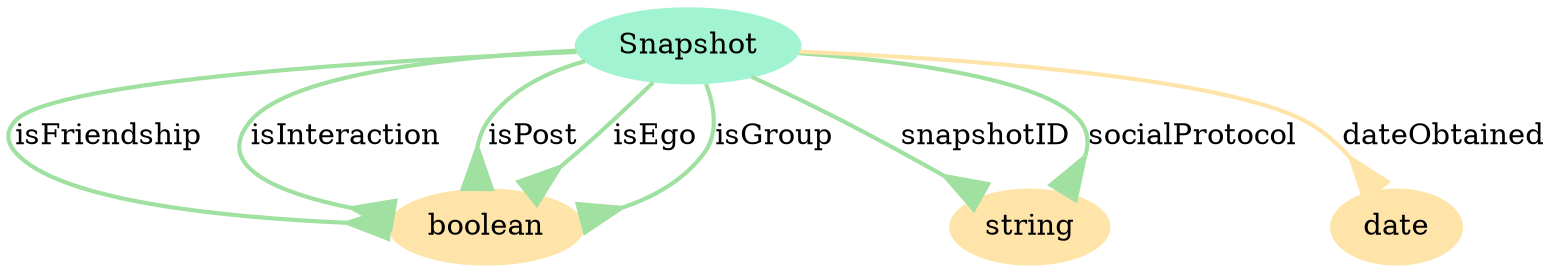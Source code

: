 digraph  {
	node [label="\N"];
	Snapshot	 [color="#A2F3D1",
		style=filled];
	1	 [color="#FFE4AA",
		label=boolean,
		style=filled];
	Snapshot -> 1 [key="Snapshot-1-1",
	arrowhead=inv,
	arrowsize=2.0,
	color="#A0E0A0",
	label=isFriendship,
	penwidth=2];
Snapshot -> 1 [key="Snapshot-1-4",
arrowhead=inv,
arrowsize=2.0,
color="#A0E0A0",
label=isInteraction,
penwidth=2];
Snapshot -> 1 [key="Snapshot-1-5",
arrowhead=inv,
arrowsize=2.0,
color="#A0E0A0",
label=isPost,
penwidth=2];
Snapshot -> 1 [key="Snapshot-1-6",
arrowhead=inv,
arrowsize=2.0,
color="#A0E0A0",
label=isEgo,
penwidth=2];
Snapshot -> 1 [key="Snapshot-1-8",
arrowhead=inv,
arrowsize=2.0,
color="#A0E0A0",
label=isGroup,
penwidth=2];
2 [color="#FFE4AA",
label=string,
style=filled];
Snapshot -> 2 [key="Snapshot-2-2",
arrowhead=inv,
arrowsize=2.0,
color="#A0E0A0",
label=snapshotID,
penwidth=2];
Snapshot -> 2 [key="Snapshot-2-7",
arrowhead=inv,
arrowsize=2.0,
color="#A0E0A0",
label=socialProtocol,
penwidth=2];
3 [color="#FFE4AA",
label=date,
style=filled];
Snapshot -> 3 [key="Snapshot-3-3",
arrowhead=inv,
arrowsize=2.0,
color="#FFE4AA",
label=dateObtained,
penwidth=2];
}
